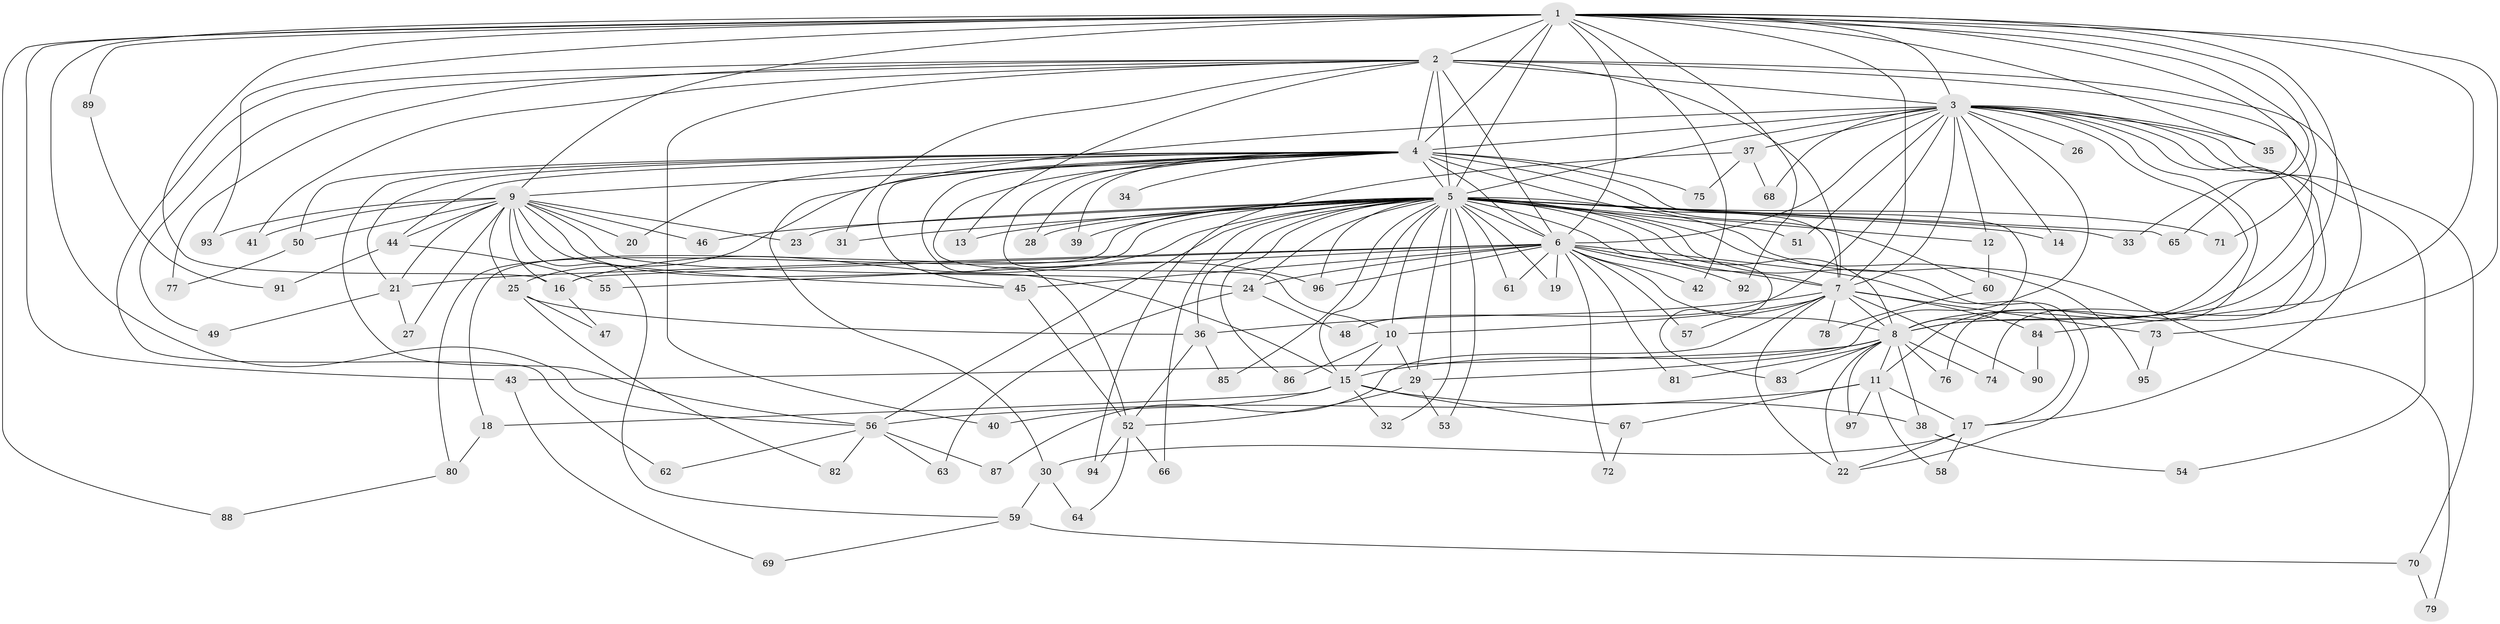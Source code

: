 // original degree distribution, {27: 0.022058823529411766, 18: 0.014705882352941176, 23: 0.007352941176470588, 31: 0.007352941176470588, 26: 0.007352941176470588, 20: 0.014705882352941176, 21: 0.007352941176470588, 6: 0.029411764705882353, 7: 0.014705882352941176, 3: 0.22058823529411764, 2: 0.5661764705882353, 5: 0.04411764705882353, 4: 0.04411764705882353}
// Generated by graph-tools (version 1.1) at 2025/49/03/04/25 22:49:45]
// undirected, 97 vertices, 220 edges
graph export_dot {
  node [color=gray90,style=filled];
  1;
  2;
  3;
  4;
  5;
  6;
  7;
  8;
  9;
  10;
  11;
  12;
  13;
  14;
  15;
  16;
  17;
  18;
  19;
  20;
  21;
  22;
  23;
  24;
  25;
  26;
  27;
  28;
  29;
  30;
  31;
  32;
  33;
  34;
  35;
  36;
  37;
  38;
  39;
  40;
  41;
  42;
  43;
  44;
  45;
  46;
  47;
  48;
  49;
  50;
  51;
  52;
  53;
  54;
  55;
  56;
  57;
  58;
  59;
  60;
  61;
  62;
  63;
  64;
  65;
  66;
  67;
  68;
  69;
  70;
  71;
  72;
  73;
  74;
  75;
  76;
  77;
  78;
  79;
  80;
  81;
  82;
  83;
  84;
  85;
  86;
  87;
  88;
  89;
  90;
  91;
  92;
  93;
  94;
  95;
  96;
  97;
  1 -- 2 [weight=2.0];
  1 -- 3 [weight=1.0];
  1 -- 4 [weight=3.0];
  1 -- 5 [weight=2.0];
  1 -- 6 [weight=1.0];
  1 -- 7 [weight=1.0];
  1 -- 8 [weight=1.0];
  1 -- 9 [weight=1.0];
  1 -- 16 [weight=1.0];
  1 -- 33 [weight=1.0];
  1 -- 35 [weight=1.0];
  1 -- 42 [weight=1.0];
  1 -- 43 [weight=1.0];
  1 -- 56 [weight=1.0];
  1 -- 65 [weight=1.0];
  1 -- 71 [weight=1.0];
  1 -- 73 [weight=1.0];
  1 -- 84 [weight=1.0];
  1 -- 88 [weight=1.0];
  1 -- 89 [weight=1.0];
  1 -- 92 [weight=1.0];
  1 -- 93 [weight=1.0];
  2 -- 3 [weight=1.0];
  2 -- 4 [weight=2.0];
  2 -- 5 [weight=2.0];
  2 -- 6 [weight=1.0];
  2 -- 7 [weight=1.0];
  2 -- 8 [weight=1.0];
  2 -- 13 [weight=1.0];
  2 -- 17 [weight=1.0];
  2 -- 31 [weight=1.0];
  2 -- 40 [weight=1.0];
  2 -- 41 [weight=1.0];
  2 -- 49 [weight=1.0];
  2 -- 62 [weight=1.0];
  2 -- 77 [weight=1.0];
  3 -- 4 [weight=2.0];
  3 -- 5 [weight=2.0];
  3 -- 6 [weight=1.0];
  3 -- 7 [weight=2.0];
  3 -- 8 [weight=1.0];
  3 -- 11 [weight=1.0];
  3 -- 12 [weight=1.0];
  3 -- 14 [weight=1.0];
  3 -- 26 [weight=1.0];
  3 -- 29 [weight=1.0];
  3 -- 30 [weight=1.0];
  3 -- 35 [weight=1.0];
  3 -- 37 [weight=1.0];
  3 -- 48 [weight=1.0];
  3 -- 51 [weight=1.0];
  3 -- 54 [weight=1.0];
  3 -- 68 [weight=1.0];
  3 -- 70 [weight=1.0];
  3 -- 74 [weight=1.0];
  3 -- 76 [weight=1.0];
  4 -- 5 [weight=4.0];
  4 -- 6 [weight=3.0];
  4 -- 7 [weight=2.0];
  4 -- 8 [weight=2.0];
  4 -- 9 [weight=2.0];
  4 -- 10 [weight=1.0];
  4 -- 20 [weight=1.0];
  4 -- 21 [weight=1.0];
  4 -- 25 [weight=1.0];
  4 -- 28 [weight=1.0];
  4 -- 34 [weight=2.0];
  4 -- 39 [weight=1.0];
  4 -- 44 [weight=1.0];
  4 -- 45 [weight=1.0];
  4 -- 50 [weight=2.0];
  4 -- 52 [weight=1.0];
  4 -- 56 [weight=1.0];
  4 -- 60 [weight=1.0];
  4 -- 75 [weight=1.0];
  4 -- 96 [weight=1.0];
  5 -- 6 [weight=2.0];
  5 -- 7 [weight=3.0];
  5 -- 8 [weight=2.0];
  5 -- 10 [weight=1.0];
  5 -- 12 [weight=1.0];
  5 -- 13 [weight=1.0];
  5 -- 14 [weight=1.0];
  5 -- 15 [weight=1.0];
  5 -- 16 [weight=1.0];
  5 -- 18 [weight=1.0];
  5 -- 19 [weight=1.0];
  5 -- 22 [weight=1.0];
  5 -- 23 [weight=1.0];
  5 -- 24 [weight=1.0];
  5 -- 28 [weight=1.0];
  5 -- 29 [weight=2.0];
  5 -- 31 [weight=1.0];
  5 -- 32 [weight=1.0];
  5 -- 33 [weight=1.0];
  5 -- 36 [weight=1.0];
  5 -- 39 [weight=1.0];
  5 -- 46 [weight=1.0];
  5 -- 51 [weight=1.0];
  5 -- 53 [weight=1.0];
  5 -- 56 [weight=1.0];
  5 -- 61 [weight=1.0];
  5 -- 65 [weight=1.0];
  5 -- 66 [weight=1.0];
  5 -- 71 [weight=2.0];
  5 -- 79 [weight=1.0];
  5 -- 80 [weight=1.0];
  5 -- 83 [weight=1.0];
  5 -- 85 [weight=1.0];
  5 -- 86 [weight=1.0];
  5 -- 95 [weight=1.0];
  5 -- 96 [weight=1.0];
  6 -- 7 [weight=1.0];
  6 -- 8 [weight=1.0];
  6 -- 16 [weight=1.0];
  6 -- 17 [weight=2.0];
  6 -- 19 [weight=1.0];
  6 -- 21 [weight=1.0];
  6 -- 24 [weight=1.0];
  6 -- 42 [weight=1.0];
  6 -- 45 [weight=2.0];
  6 -- 55 [weight=1.0];
  6 -- 57 [weight=1.0];
  6 -- 61 [weight=1.0];
  6 -- 72 [weight=1.0];
  6 -- 81 [weight=1.0];
  6 -- 92 [weight=1.0];
  6 -- 96 [weight=1.0];
  7 -- 8 [weight=2.0];
  7 -- 10 [weight=1.0];
  7 -- 22 [weight=1.0];
  7 -- 36 [weight=1.0];
  7 -- 57 [weight=1.0];
  7 -- 73 [weight=1.0];
  7 -- 78 [weight=1.0];
  7 -- 84 [weight=1.0];
  7 -- 87 [weight=1.0];
  7 -- 90 [weight=1.0];
  8 -- 11 [weight=1.0];
  8 -- 15 [weight=1.0];
  8 -- 22 [weight=1.0];
  8 -- 38 [weight=1.0];
  8 -- 43 [weight=1.0];
  8 -- 74 [weight=1.0];
  8 -- 76 [weight=1.0];
  8 -- 81 [weight=1.0];
  8 -- 83 [weight=1.0];
  8 -- 97 [weight=1.0];
  9 -- 15 [weight=1.0];
  9 -- 16 [weight=2.0];
  9 -- 20 [weight=1.0];
  9 -- 21 [weight=1.0];
  9 -- 23 [weight=1.0];
  9 -- 24 [weight=2.0];
  9 -- 25 [weight=1.0];
  9 -- 27 [weight=1.0];
  9 -- 41 [weight=1.0];
  9 -- 44 [weight=1.0];
  9 -- 45 [weight=1.0];
  9 -- 46 [weight=1.0];
  9 -- 50 [weight=1.0];
  9 -- 59 [weight=1.0];
  9 -- 93 [weight=1.0];
  10 -- 15 [weight=1.0];
  10 -- 29 [weight=1.0];
  10 -- 86 [weight=1.0];
  11 -- 17 [weight=1.0];
  11 -- 56 [weight=1.0];
  11 -- 58 [weight=1.0];
  11 -- 67 [weight=1.0];
  11 -- 97 [weight=1.0];
  12 -- 60 [weight=1.0];
  15 -- 18 [weight=1.0];
  15 -- 32 [weight=1.0];
  15 -- 38 [weight=1.0];
  15 -- 40 [weight=1.0];
  15 -- 67 [weight=1.0];
  16 -- 47 [weight=1.0];
  17 -- 22 [weight=1.0];
  17 -- 30 [weight=1.0];
  17 -- 58 [weight=1.0];
  18 -- 80 [weight=1.0];
  21 -- 27 [weight=1.0];
  21 -- 49 [weight=1.0];
  24 -- 48 [weight=1.0];
  24 -- 63 [weight=1.0];
  25 -- 36 [weight=1.0];
  25 -- 47 [weight=1.0];
  25 -- 82 [weight=1.0];
  29 -- 52 [weight=1.0];
  29 -- 53 [weight=1.0];
  30 -- 59 [weight=1.0];
  30 -- 64 [weight=1.0];
  36 -- 52 [weight=1.0];
  36 -- 85 [weight=1.0];
  37 -- 68 [weight=1.0];
  37 -- 75 [weight=1.0];
  37 -- 94 [weight=1.0];
  38 -- 54 [weight=1.0];
  43 -- 69 [weight=1.0];
  44 -- 55 [weight=1.0];
  44 -- 91 [weight=1.0];
  45 -- 52 [weight=1.0];
  50 -- 77 [weight=1.0];
  52 -- 64 [weight=1.0];
  52 -- 66 [weight=1.0];
  52 -- 94 [weight=1.0];
  56 -- 62 [weight=1.0];
  56 -- 63 [weight=1.0];
  56 -- 82 [weight=1.0];
  56 -- 87 [weight=1.0];
  59 -- 69 [weight=1.0];
  59 -- 70 [weight=1.0];
  60 -- 78 [weight=1.0];
  67 -- 72 [weight=1.0];
  70 -- 79 [weight=1.0];
  73 -- 95 [weight=1.0];
  80 -- 88 [weight=1.0];
  84 -- 90 [weight=1.0];
  89 -- 91 [weight=1.0];
}
